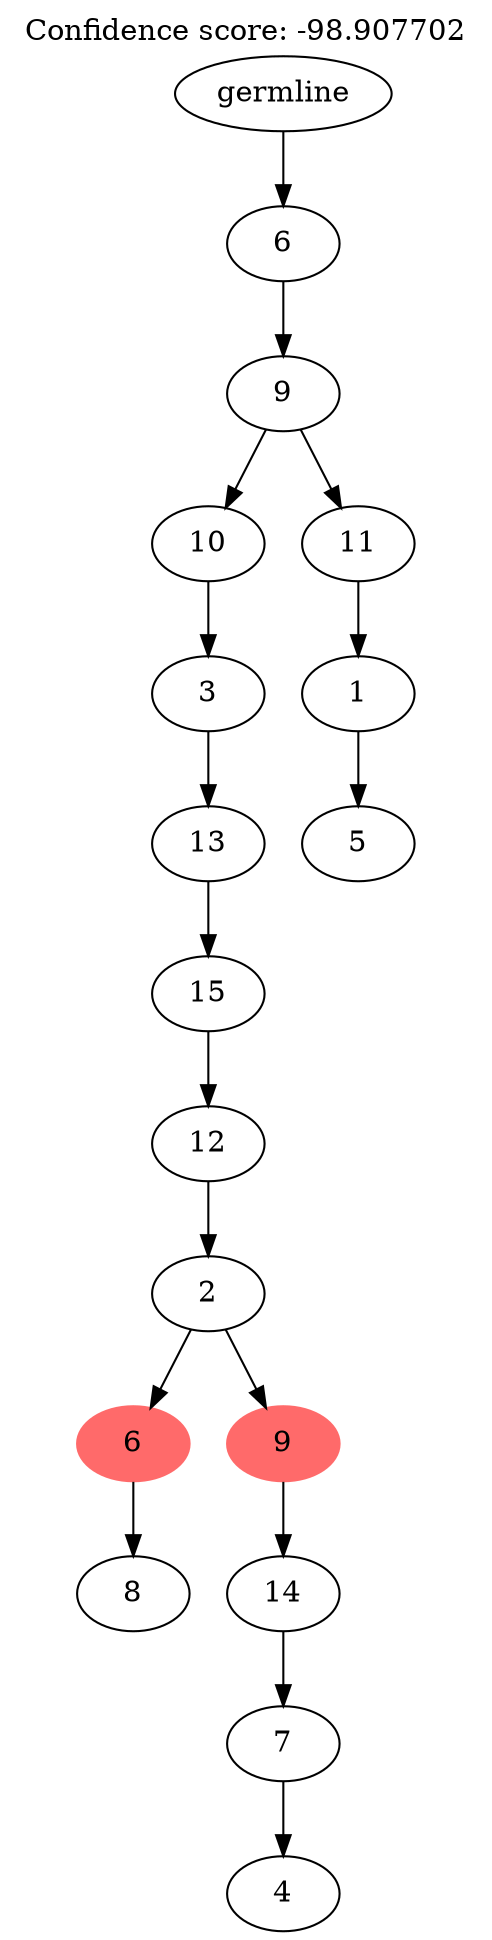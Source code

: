 digraph g {
	"16" -> "17";
	"17" [label="8"];
	"14" -> "15";
	"15" [label="4"];
	"13" -> "14";
	"14" [label="7"];
	"12" -> "13";
	"13" [label="14"];
	"11" -> "12";
	"12" [color=indianred1, style=filled, label="9"];
	"11" -> "16";
	"16" [color=indianred1, style=filled, label="6"];
	"10" -> "11";
	"11" [label="2"];
	"9" -> "10";
	"10" [label="12"];
	"8" -> "9";
	"9" [label="15"];
	"7" -> "8";
	"8" [label="13"];
	"6" -> "7";
	"7" [label="3"];
	"4" -> "5";
	"5" [label="5"];
	"3" -> "4";
	"4" [label="1"];
	"2" -> "3";
	"3" [label="11"];
	"2" -> "6";
	"6" [label="10"];
	"1" -> "2";
	"2" [label="9"];
	"0" -> "1";
	"1" [label="6"];
	"0" [label="germline"];
	labelloc="t";
	label="Confidence score: -98.907702";
}
